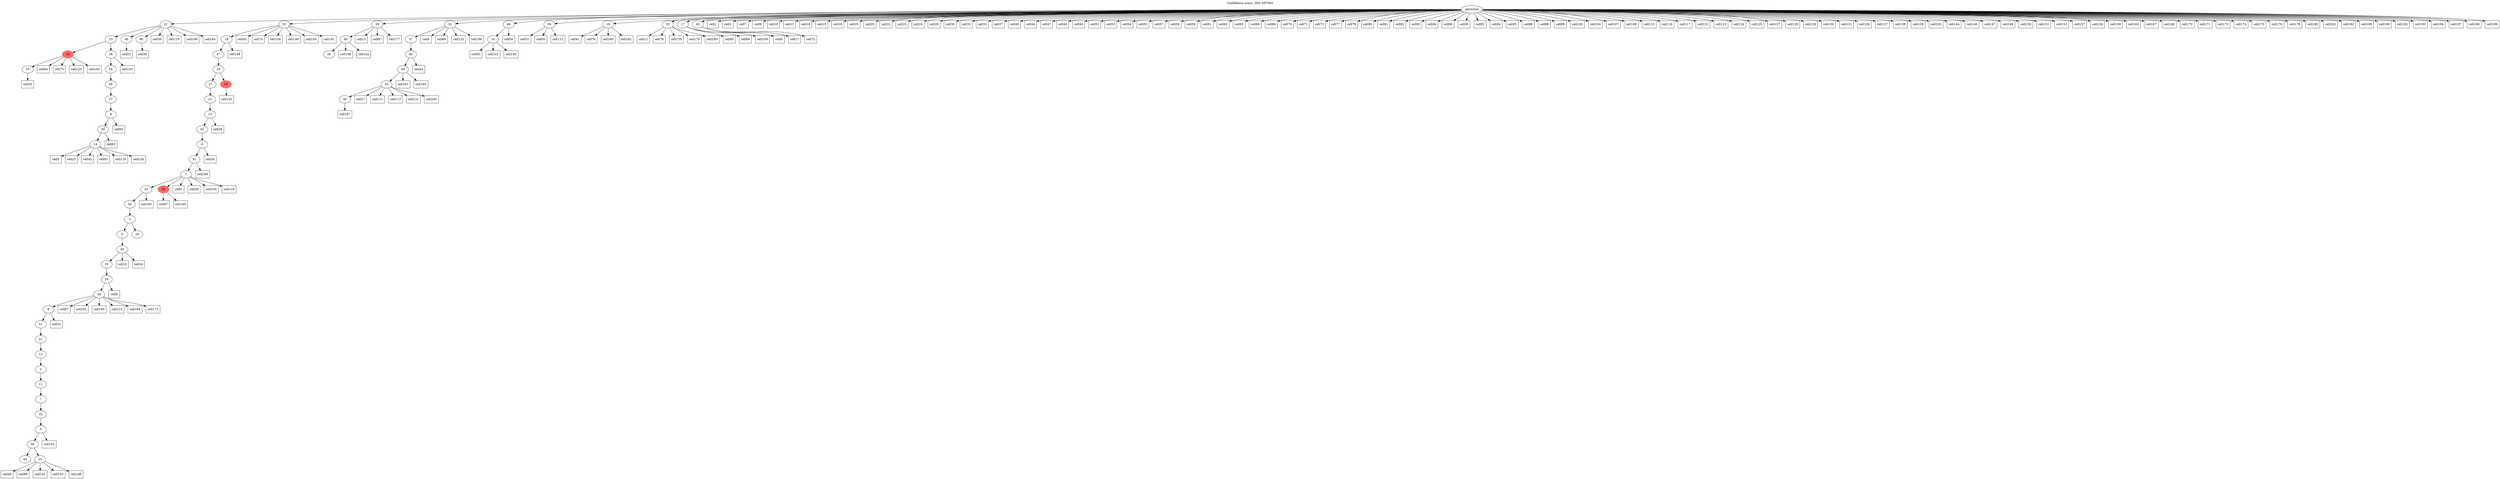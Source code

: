 digraph g {
	"57" -> "58";
	"58" [label="53"];
	"55" -> "56";
	"56" [label="14"];
	"54" -> "55";
	"55" [label="30"];
	"53" -> "54";
	"54" [label="9"];
	"52" -> "53";
	"53" [label="57"];
	"51" -> "52";
	"52" [label="58"];
	"50" -> "51";
	"51" [label="54"];
	"49" -> "50";
	"50" [label="38"];
	"49" -> "57";
	"57" [color=indianred1, style=filled, label="22"];
	"48" -> "49";
	"49" [label="23"];
	"48" -> "59";
	"59" [label="48"];
	"48" -> "60";
	"60" [label="60"];
	"41" -> "42";
	"42" [label="44"];
	"41" -> "43";
	"43" [label="25"];
	"40" -> "41";
	"41" [label="56"];
	"39" -> "40";
	"40" [label="5"];
	"38" -> "39";
	"39" [label="32"];
	"37" -> "38";
	"38" [label="7"];
	"36" -> "37";
	"37" [label="11"];
	"35" -> "36";
	"36" [label="2"];
	"34" -> "35";
	"35" [label="12"];
	"33" -> "34";
	"34" [label="21"];
	"32" -> "33";
	"33" [label="51"];
	"31" -> "32";
	"32" [label="8"];
	"30" -> "31";
	"31" [label="28"];
	"29" -> "30";
	"30" [label="24"];
	"28" -> "29";
	"29" [label="35"];
	"27" -> "28";
	"28" [label="45"];
	"26" -> "27";
	"27" [label="6"];
	"26" -> "44";
	"44" [label="29"];
	"25" -> "26";
	"26" [label="3"];
	"24" -> "25";
	"25" [label="34"];
	"23" -> "24";
	"24" [label="41"];
	"23" -> "45";
	"45" [color=indianred1, style=filled, label="55"];
	"22" -> "23";
	"23" [label="1"];
	"21" -> "22";
	"22" [label="31"];
	"20" -> "21";
	"21" [label="4"];
	"19" -> "20";
	"20" [label="42"];
	"18" -> "19";
	"19" [label="13"];
	"17" -> "18";
	"18" [label="15"];
	"16" -> "17";
	"17" [label="27"];
	"16" -> "46";
	"46" [color=indianred1, style=filled, label="18"];
	"15" -> "16";
	"16" [label="10"];
	"14" -> "15";
	"15" [label="47"];
	"13" -> "14";
	"14" [label="18"];
	"10" -> "11";
	"11" [label="26"];
	"9" -> "10";
	"10" [label="49"];
	"7" -> "8";
	"8" [label="36"];
	"6" -> "7";
	"7" [label="20"];
	"5" -> "6";
	"6" [label="50"];
	"4" -> "5";
	"5" [label="40"];
	"3" -> "4";
	"4" [label="37"];
	"1" -> "2";
	"2" [label="16"];
	"0" -> "1";
	"1" [label="46"];
	"0" -> "3";
	"3" [label="52"];
	"0" -> "9";
	"9" [label="39"];
	"0" -> "12";
	"12" [label="59"];
	"0" -> "13";
	"13" [label="55"];
	"0" -> "47";
	"47" [label="19"];
	"0" -> "48";
	"48" [label="22"];
	"0" -> "61";
	"61" [label="33"];
	"0" -> "62";
	"62" [label="17"];
	"0" -> "63";
	"63" [label="43"];
	"0" [label="germline"];
	"0" -> "cell1";
	"cell1" [shape=box];
	"0" -> "cell2";
	"cell2" [shape=box];
	"23" -> "cell3";
	"cell3" [shape=box];
	"3" -> "cell4";
	"cell4" [shape=box];
	"56" -> "cell5";
	"cell5" [shape=box];
	"63" -> "cell6";
	"cell6" [shape=box];
	"0" -> "cell7";
	"cell7" [shape=box];
	"30" -> "cell8";
	"cell8" [shape=box];
	"0" -> "cell9";
	"cell9" [shape=box];
	"0" -> "cell10";
	"cell10" [shape=box];
	"0" -> "cell11";
	"cell11" [shape=box];
	"61" -> "cell12";
	"cell12" [shape=box];
	"9" -> "cell13";
	"cell13" [shape=box];
	"0" -> "cell14";
	"cell14" [shape=box];
	"0" -> "cell15";
	"cell15" [shape=box];
	"0" -> "cell16";
	"cell16" [shape=box];
	"63" -> "cell17";
	"cell17" [shape=box];
	"28" -> "cell18";
	"cell18" [shape=box];
	"0" -> "cell19";
	"cell19" [shape=box];
	"0" -> "cell20";
	"cell20" [shape=box];
	"56" -> "cell21";
	"cell21" [shape=box];
	"0" -> "cell22";
	"cell22" [shape=box];
	"0" -> "cell23";
	"cell23" [shape=box];
	"0" -> "cell24";
	"cell24" [shape=box];
	"59" -> "cell25";
	"cell25" [shape=box];
	"21" -> "cell26";
	"cell26" [shape=box];
	"7" -> "cell27";
	"cell27" [shape=box];
	"19" -> "cell28";
	"cell28" [shape=box];
	"0" -> "cell29";
	"cell29" [shape=box];
	"0" -> "cell30";
	"cell30" [shape=box];
	"12" -> "cell31";
	"cell31" [shape=box];
	"0" -> "cell32";
	"cell32" [shape=box];
	"0" -> "cell33";
	"cell33" [shape=box];
	"28" -> "cell34";
	"cell34" [shape=box];
	"58" -> "cell35";
	"cell35" [shape=box];
	"60" -> "cell36";
	"cell36" [shape=box];
	"0" -> "cell37";
	"cell37" [shape=box];
	"23" -> "cell38";
	"cell38" [shape=box];
	"48" -> "cell39";
	"cell39" [shape=box];
	"0" -> "cell40";
	"cell40" [shape=box];
	"47" -> "cell41";
	"cell41" [shape=box];
	"56" -> "cell42";
	"cell42" [shape=box];
	"5" -> "cell43";
	"cell43" [shape=box];
	"0" -> "cell44";
	"cell44" [shape=box];
	"13" -> "cell45";
	"cell45" [shape=box];
	"43" -> "cell46";
	"cell46" [shape=box];
	"0" -> "cell47";
	"cell47" [shape=box];
	"0" -> "cell48";
	"cell48" [shape=box];
	"0" -> "cell49";
	"cell49" [shape=box];
	"12" -> "cell50";
	"cell50" [shape=box];
	"0" -> "cell51";
	"cell51" [shape=box];
	"32" -> "cell52";
	"cell52" [shape=box];
	"0" -> "cell53";
	"cell53" [shape=box];
	"0" -> "cell54";
	"cell54" [shape=box];
	"0" -> "cell55";
	"cell55" [shape=box];
	"1" -> "cell56";
	"cell56" [shape=box];
	"0" -> "cell57";
	"cell57" [shape=box];
	"0" -> "cell58";
	"cell58" [shape=box];
	"0" -> "cell59";
	"cell59" [shape=box];
	"54" -> "cell60";
	"cell60" [shape=box];
	"0" -> "cell61";
	"cell61" [shape=box];
	"0" -> "cell62";
	"cell62" [shape=box];
	"55" -> "cell63";
	"cell63" [shape=box];
	"57" -> "cell64";
	"cell64" [shape=box];
	"0" -> "cell65";
	"cell65" [shape=box];
	"0" -> "cell66";
	"cell66" [shape=box];
	"31" -> "cell67";
	"cell67" [shape=box];
	"3" -> "cell68";
	"cell68" [shape=box];
	"0" -> "cell69";
	"cell69" [shape=box];
	"0" -> "cell70";
	"cell70" [shape=box];
	"0" -> "cell71";
	"cell71" [shape=box];
	"63" -> "cell72";
	"cell72" [shape=box];
	"0" -> "cell73";
	"cell73" [shape=box];
	"13" -> "cell74";
	"cell74" [shape=box];
	"57" -> "cell75";
	"cell75" [shape=box];
	"47" -> "cell76";
	"cell76" [shape=box];
	"0" -> "cell77";
	"cell77" [shape=box];
	"61" -> "cell78";
	"cell78" [shape=box];
	"0" -> "cell79";
	"cell79" [shape=box];
	"0" -> "cell80";
	"cell80" [shape=box];
	"0" -> "cell81";
	"cell81" [shape=box];
	"0" -> "cell82";
	"cell82" [shape=box];
	"0" -> "cell83";
	"cell83" [shape=box];
	"0" -> "cell84";
	"cell84" [shape=box];
	"62" -> "cell85";
	"cell85" [shape=box];
	"0" -> "cell86";
	"cell86" [shape=box];
	"9" -> "cell87";
	"cell87" [shape=box];
	"43" -> "cell88";
	"cell88" [shape=box];
	"62" -> "cell89";
	"cell89" [shape=box];
	"0" -> "cell90";
	"cell90" [shape=box];
	"56" -> "cell91";
	"cell91" [shape=box];
	"0" -> "cell92";
	"cell92" [shape=box];
	"2" -> "cell93";
	"cell93" [shape=box];
	"0" -> "cell94";
	"cell94" [shape=box];
	"0" -> "cell95";
	"cell95" [shape=box];
	"0" -> "cell96";
	"cell96" [shape=box];
	"45" -> "cell97";
	"cell97" [shape=box];
	"0" -> "cell98";
	"cell98" [shape=box];
	"0" -> "cell99";
	"cell99" [shape=box];
	"0" -> "cell100";
	"cell100" [shape=box];
	"2" -> "cell101";
	"cell101" [shape=box];
	"31" -> "cell102";
	"cell102" [shape=box];
	"23" -> "cell103";
	"cell103" [shape=box];
	"0" -> "cell104";
	"cell104" [shape=box];
	"31" -> "cell105";
	"cell105" [shape=box];
	"10" -> "cell106";
	"cell106" [shape=box];
	"0" -> "cell107";
	"cell107" [shape=box];
	"0" -> "cell108";
	"cell108" [shape=box];
	"62" -> "cell109";
	"cell109" [shape=box];
	"48" -> "cell110";
	"cell110" [shape=box];
	"7" -> "cell111";
	"cell111" [shape=box];
	"12" -> "cell112";
	"cell112" [shape=box];
	"7" -> "cell113";
	"cell113" [shape=box];
	"31" -> "cell114";
	"cell114" [shape=box];
	"0" -> "cell115";
	"cell115" [shape=box];
	"0" -> "cell116";
	"cell116" [shape=box];
	"0" -> "cell117";
	"cell117" [shape=box];
	"23" -> "cell118";
	"cell118" [shape=box];
	"56" -> "cell119";
	"cell119" [shape=box];
	"57" -> "cell120";
	"cell120" [shape=box];
	"7" -> "cell121";
	"cell121" [shape=box];
	"0" -> "cell122";
	"cell122" [shape=box];
	"0" -> "cell123";
	"cell123" [shape=box];
	"0" -> "cell124";
	"cell124" [shape=box];
	"0" -> "cell125";
	"cell125" [shape=box];
	"56" -> "cell126";
	"cell126" [shape=box];
	"0" -> "cell127";
	"cell127" [shape=box];
	"0" -> "cell128";
	"cell128" [shape=box];
	"0" -> "cell129";
	"cell129" [shape=box];
	"0" -> "cell130";
	"cell130" [shape=box];
	"0" -> "cell131";
	"cell131" [shape=box];
	"3" -> "cell132";
	"cell132" [shape=box];
	"50" -> "cell133";
	"cell133" [shape=box];
	"13" -> "cell134";
	"cell134" [shape=box];
	"61" -> "cell135";
	"cell135" [shape=box];
	"0" -> "cell136";
	"cell136" [shape=box];
	"0" -> "cell137";
	"cell137" [shape=box];
	"0" -> "cell138";
	"cell138" [shape=box];
	"0" -> "cell139";
	"cell139" [shape=box];
	"13" -> "cell140";
	"cell140" [shape=box];
	"43" -> "cell141";
	"cell141" [shape=box];
	"10" -> "cell142";
	"cell142" [shape=box];
	"0" -> "cell143";
	"cell143" [shape=box];
	"0" -> "cell144";
	"cell144" [shape=box];
	"46" -> "cell145";
	"cell145" [shape=box];
	"0" -> "cell146";
	"cell146" [shape=box];
	"0" -> "cell147";
	"cell147" [shape=box];
	"14" -> "cell148";
	"cell148" [shape=box];
	"0" -> "cell149";
	"cell149" [shape=box];
	"0" -> "cell150";
	"cell150" [shape=box];
	"0" -> "cell151";
	"cell151" [shape=box];
	"40" -> "cell152";
	"cell152" [shape=box];
	"0" -> "cell153";
	"cell153" [shape=box];
	"13" -> "cell154";
	"cell154" [shape=box];
	"43" -> "cell155";
	"cell155" [shape=box];
	"2" -> "cell156";
	"cell156" [shape=box];
	"0" -> "cell157";
	"cell157" [shape=box];
	"0" -> "cell158";
	"cell158" [shape=box];
	"0" -> "cell159";
	"cell159" [shape=box];
	"47" -> "cell160";
	"cell160" [shape=box];
	"6" -> "cell161";
	"cell161" [shape=box];
	"47" -> "cell162";
	"cell162" [shape=box];
	"0" -> "cell163";
	"cell163" [shape=box];
	"31" -> "cell164";
	"cell164" [shape=box];
	"57" -> "cell165";
	"cell165" [shape=box];
	"48" -> "cell166";
	"cell166" [shape=box];
	"0" -> "cell167";
	"cell167" [shape=box];
	"0" -> "cell168";
	"cell168" [shape=box];
	"22" -> "cell169";
	"cell169" [shape=box];
	"0" -> "cell170";
	"cell170" [shape=box];
	"0" -> "cell171";
	"cell171" [shape=box];
	"31" -> "cell172";
	"cell172" [shape=box];
	"0" -> "cell173";
	"cell173" [shape=box];
	"0" -> "cell174";
	"cell174" [shape=box];
	"0" -> "cell175";
	"cell175" [shape=box];
	"0" -> "cell176";
	"cell176" [shape=box];
	"9" -> "cell177";
	"cell177" [shape=box];
	"0" -> "cell178";
	"cell178" [shape=box];
	"61" -> "cell179";
	"cell179" [shape=box];
	"0" -> "cell180";
	"cell180" [shape=box];
	"0" -> "cell181";
	"cell181" [shape=box];
	"0" -> "cell182";
	"cell182" [shape=box];
	"24" -> "cell183";
	"cell183" [shape=box];
	"48" -> "cell184";
	"cell184" [shape=box];
	"6" -> "cell185";
	"cell185" [shape=box];
	"0" -> "cell186";
	"cell186" [shape=box];
	"8" -> "cell187";
	"cell187" [shape=box];
	"43" -> "cell188";
	"cell188" [shape=box];
	"61" -> "cell189";
	"cell189" [shape=box];
	"0" -> "cell190";
	"cell190" [shape=box];
	"13" -> "cell191";
	"cell191" [shape=box];
	"0" -> "cell192";
	"cell192" [shape=box];
	"0" -> "cell193";
	"cell193" [shape=box];
	"0" -> "cell194";
	"cell194" [shape=box];
	"45" -> "cell195";
	"cell195" [shape=box];
	"3" -> "cell196";
	"cell196" [shape=box];
	"0" -> "cell197";
	"cell197" [shape=box];
	"0" -> "cell198";
	"cell198" [shape=box];
	"0" -> "cell199";
	"cell199" [shape=box];
	"7" -> "cell200";
	"cell200" [shape=box];
	labelloc="t";
	label="Confidence score: -892.597094";
}
